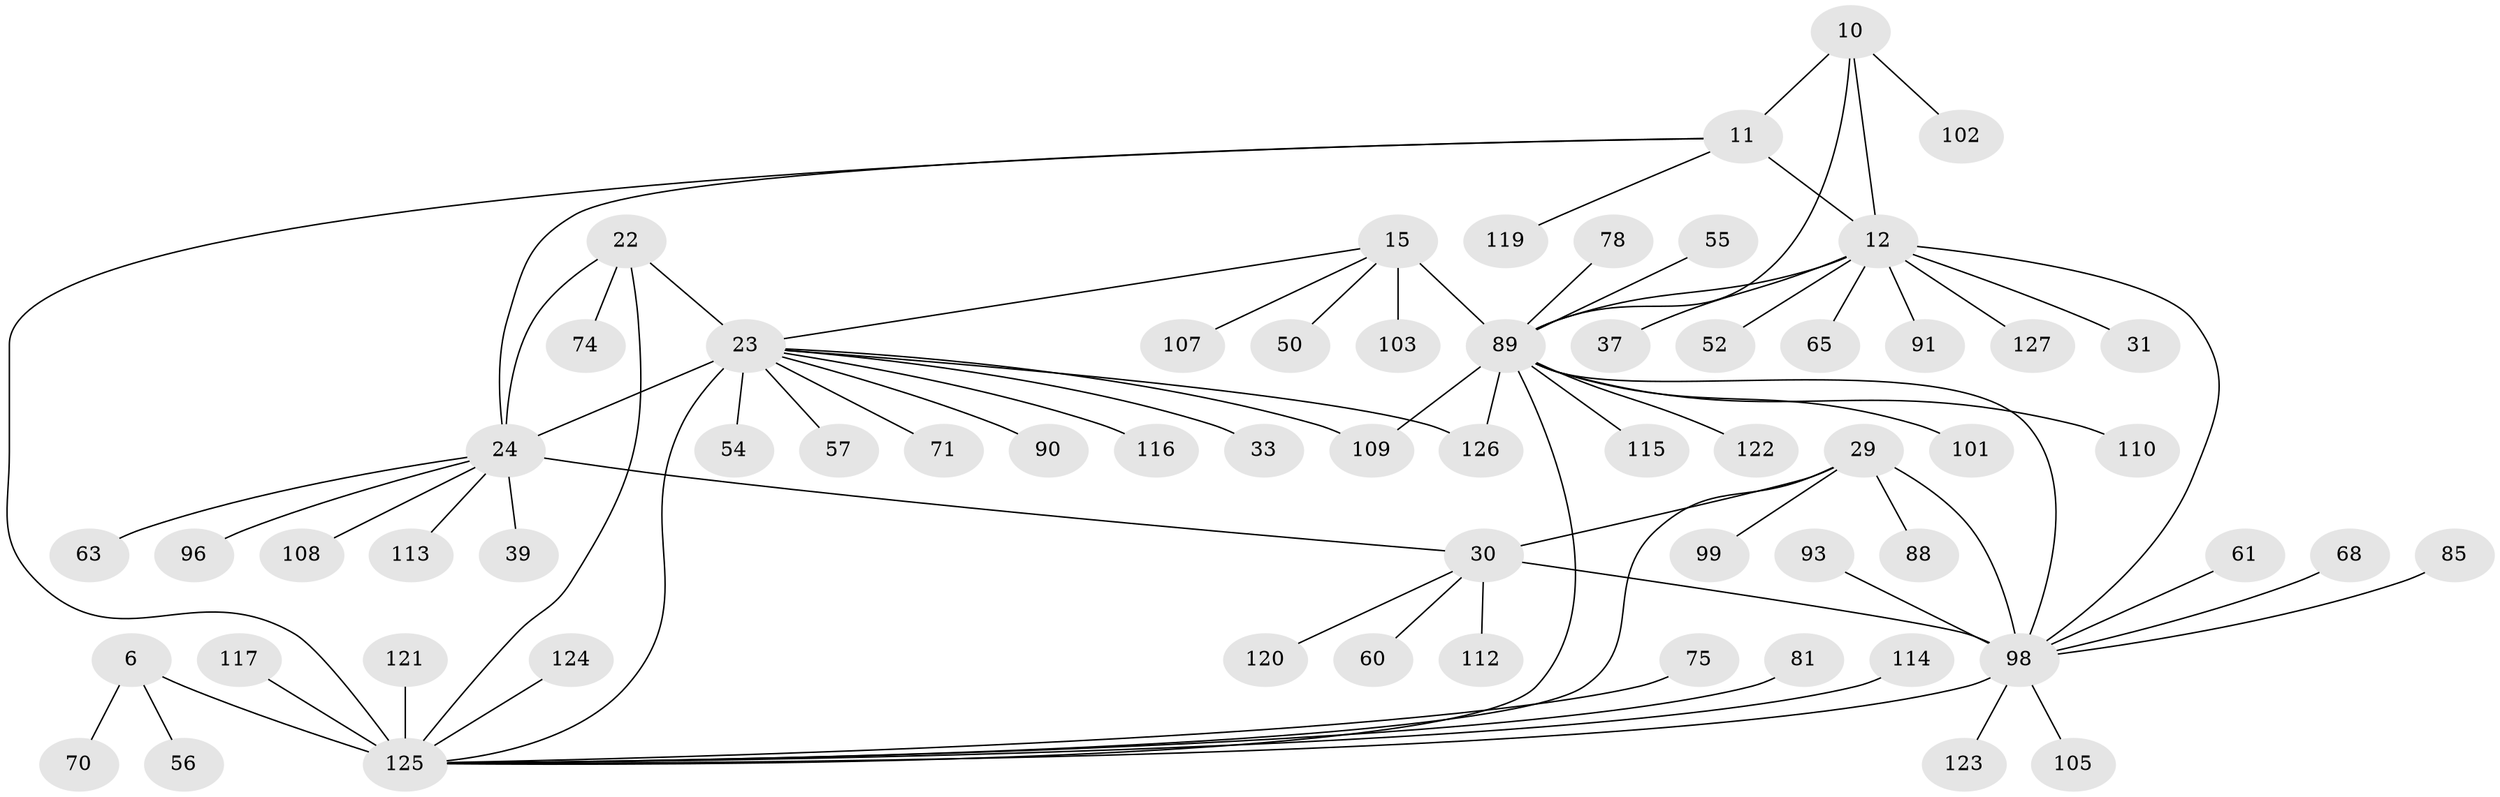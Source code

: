 // original degree distribution, {8: 0.047244094488188976, 9: 0.03937007874015748, 14: 0.007874015748031496, 5: 0.015748031496062992, 7: 0.031496062992125984, 6: 0.047244094488188976, 10: 0.023622047244094488, 11: 0.015748031496062992, 12: 0.007874015748031496, 1: 0.5275590551181102, 3: 0.047244094488188976, 2: 0.1889763779527559}
// Generated by graph-tools (version 1.1) at 2025/54/03/09/25 04:54:23]
// undirected, 63 vertices, 76 edges
graph export_dot {
graph [start="1"]
  node [color=gray90,style=filled];
  6 [super="+4"];
  10 [super="+8"];
  11 [super="+7"];
  12 [super="+9"];
  15 [super="+13"];
  22 [super="+21"];
  23 [super="+19"];
  24 [super="+20"];
  29 [super="+28"];
  30 [super="+25"];
  31;
  33;
  37;
  39;
  50;
  52;
  54;
  55;
  56;
  57;
  60;
  61;
  63;
  65;
  68;
  70;
  71;
  74;
  75 [super="+35"];
  78;
  81 [super="+43"];
  85;
  88;
  89 [super="+34+18+45+48+49+64+53"];
  90;
  91 [super="+77"];
  93;
  96 [super="+94"];
  98 [super="+27+40"];
  99 [super="+86"];
  101;
  102;
  103;
  105;
  107;
  108 [super="+106"];
  109 [super="+97"];
  110 [super="+104"];
  112 [super="+111"];
  113 [super="+62+82"];
  114;
  115 [super="+58"];
  116 [super="+67"];
  117 [super="+100"];
  119;
  120;
  121;
  122 [super="+72"];
  123;
  124 [super="+84+92"];
  125 [super="+118+83+95+5+42+44+59+66"];
  126 [super="+69"];
  127;
  6 -- 56;
  6 -- 70;
  6 -- 125 [weight=8];
  10 -- 11 [weight=4];
  10 -- 12 [weight=4];
  10 -- 102;
  10 -- 89;
  11 -- 12 [weight=4];
  11 -- 119;
  11 -- 24;
  11 -- 125;
  12 -- 65;
  12 -- 37;
  12 -- 52;
  12 -- 127;
  12 -- 31;
  12 -- 91;
  12 -- 98;
  12 -- 89;
  15 -- 107;
  15 -- 103;
  15 -- 50;
  15 -- 23;
  15 -- 89 [weight=8];
  22 -- 23 [weight=4];
  22 -- 24 [weight=4];
  22 -- 74;
  22 -- 125;
  23 -- 24 [weight=4];
  23 -- 57;
  23 -- 33;
  23 -- 71;
  23 -- 54;
  23 -- 90;
  23 -- 125 [weight=2];
  23 -- 126;
  23 -- 116;
  23 -- 109;
  24 -- 30;
  24 -- 39;
  24 -- 63;
  24 -- 113;
  24 -- 96;
  24 -- 108;
  29 -- 30 [weight=4];
  29 -- 88;
  29 -- 99;
  29 -- 125;
  29 -- 98 [weight=4];
  30 -- 120;
  30 -- 60;
  30 -- 112;
  30 -- 98 [weight=4];
  55 -- 89;
  61 -- 98;
  68 -- 98;
  75 -- 125;
  78 -- 89;
  81 -- 125;
  85 -- 98;
  89 -- 101;
  89 -- 109;
  89 -- 110;
  89 -- 115;
  89 -- 122;
  89 -- 125;
  89 -- 126;
  89 -- 98 [weight=2];
  93 -- 98;
  98 -- 105;
  98 -- 125;
  98 -- 123;
  114 -- 125;
  117 -- 125;
  121 -- 125;
  124 -- 125;
}
